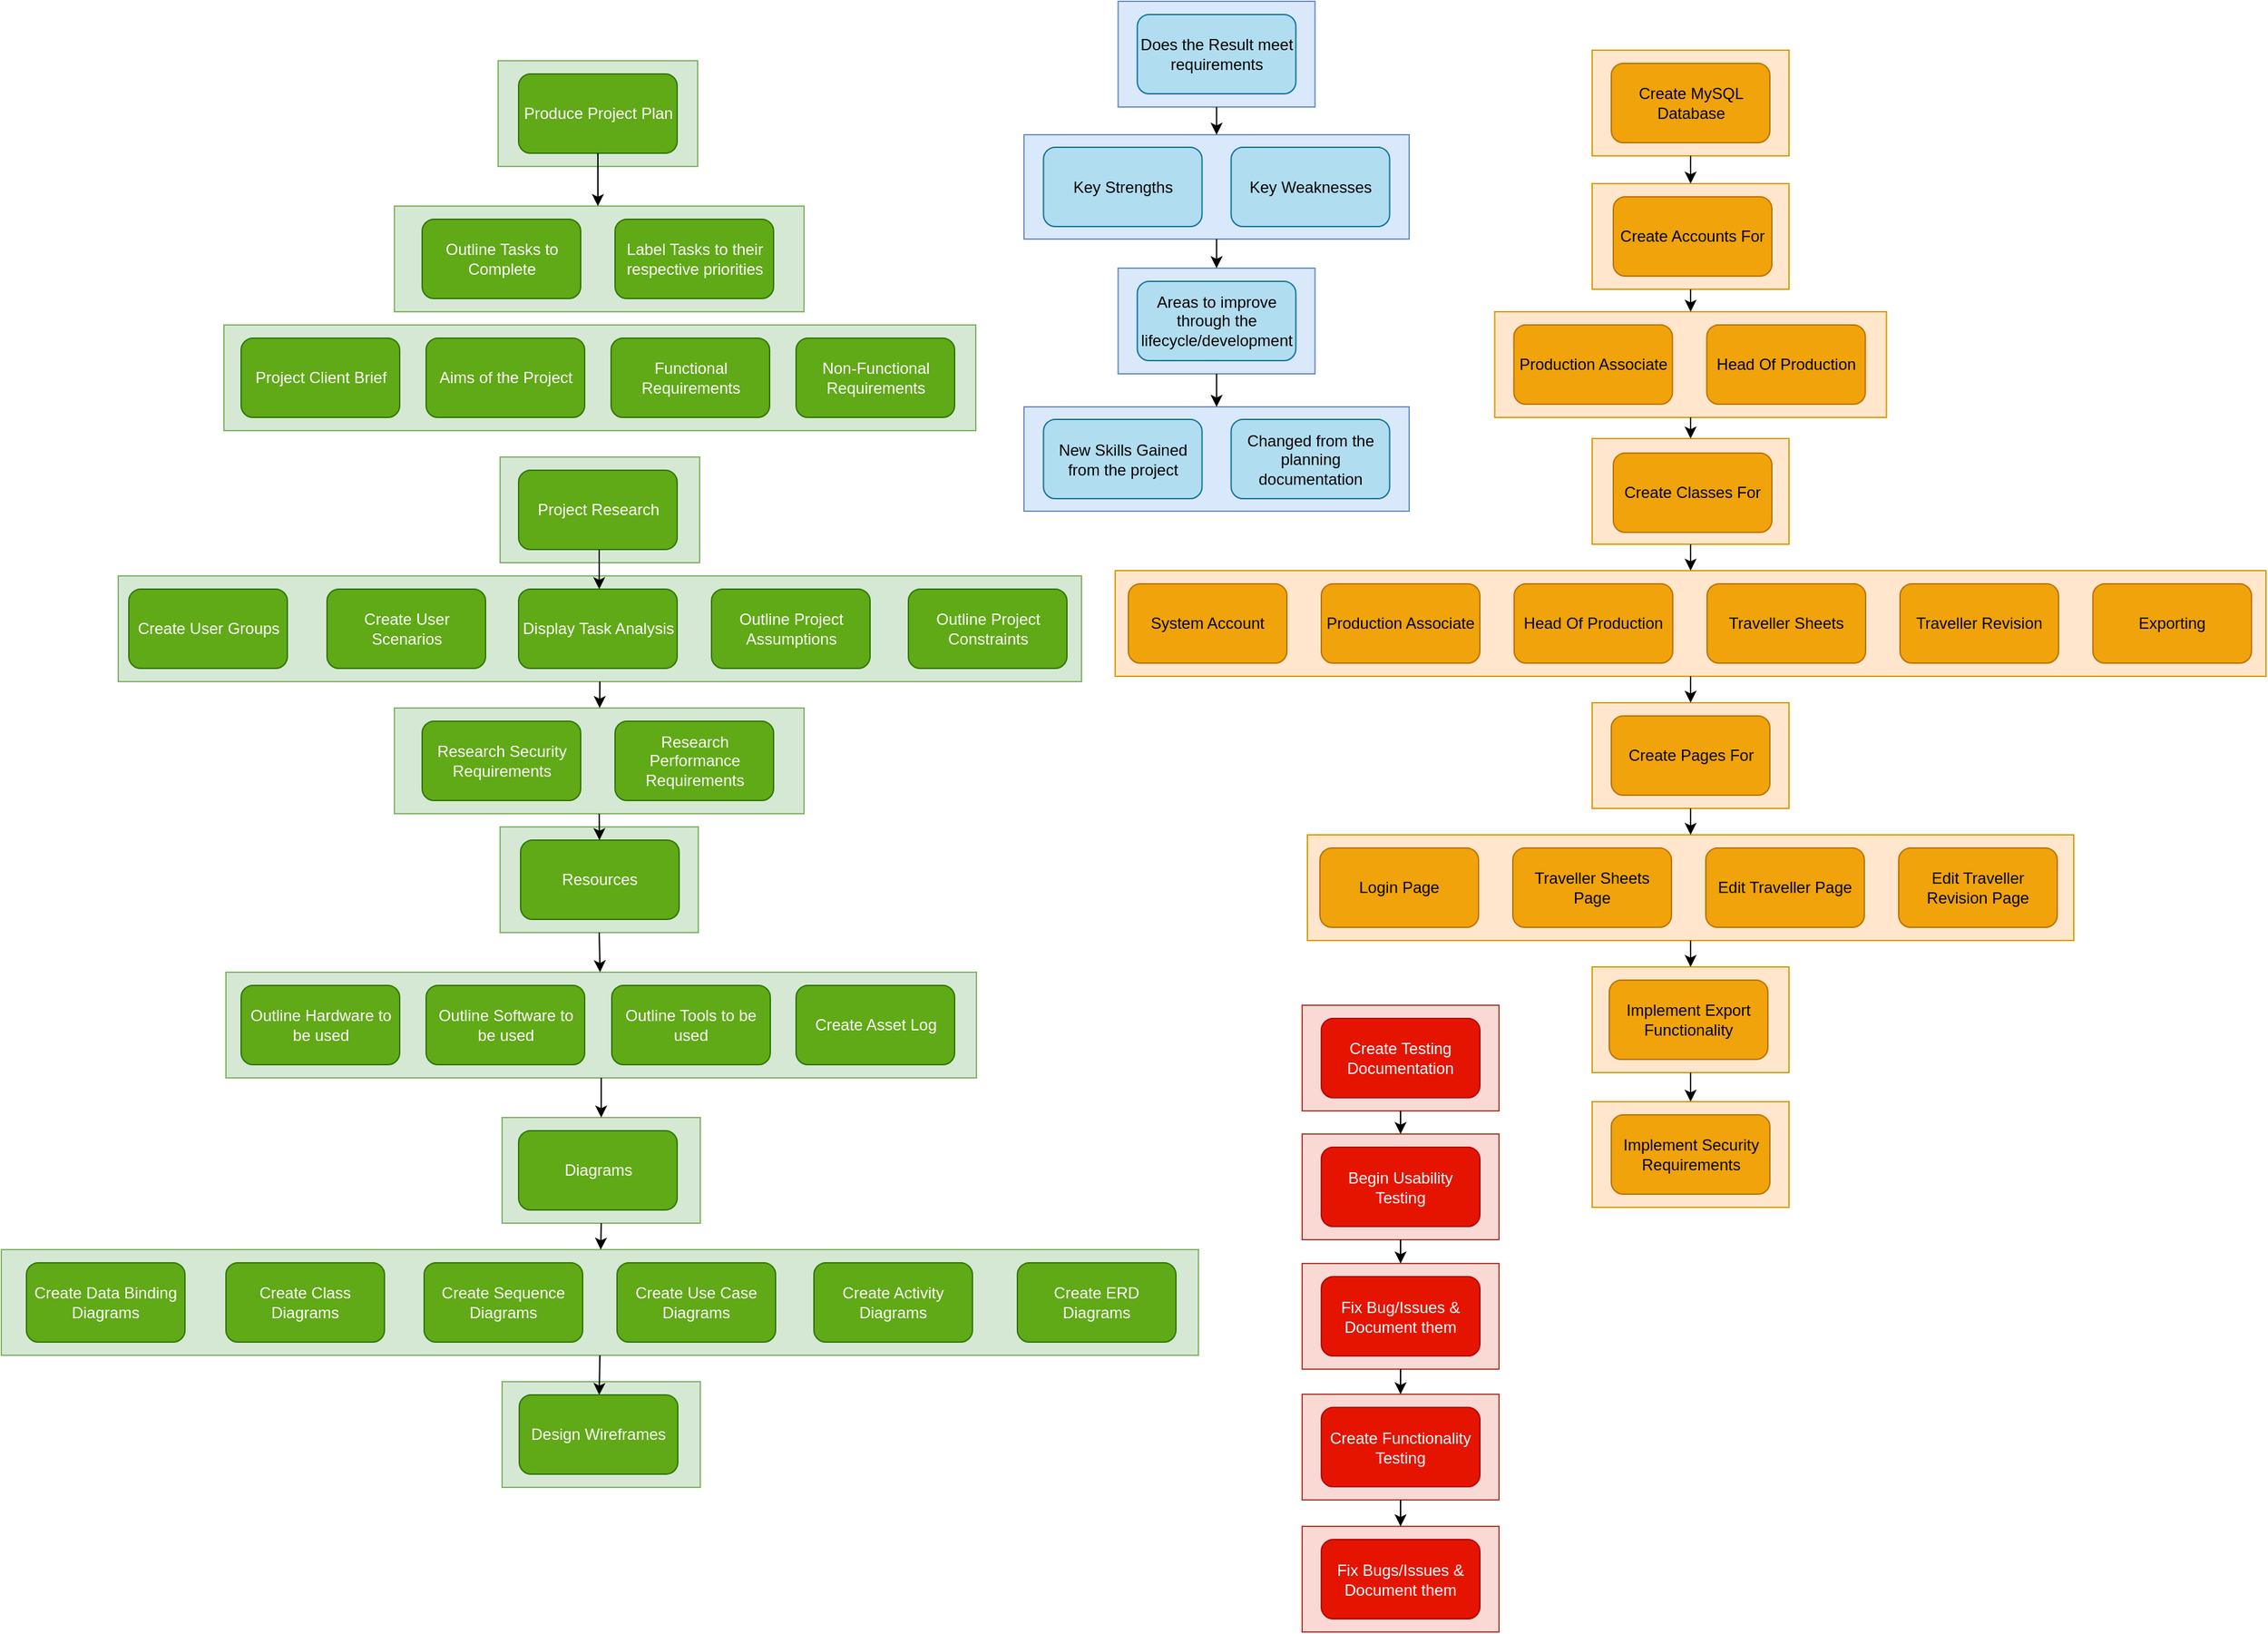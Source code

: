 <mxfile version="25.0.2">
  <diagram name="Page-1" id="a98Tmk0QjU1YtMKrApM2">
    <mxGraphModel dx="2573" dy="1825" grid="0" gridSize="10" guides="1" tooltips="1" connect="1" arrows="1" fold="1" page="0" pageScale="1" pageWidth="827" pageHeight="1169" math="0" shadow="0">
      <root>
        <mxCell id="0" />
        <mxCell id="1" parent="0" />
        <mxCell id="ilkI7SvNm3SOwovufLQH-77" value="" style="rounded=0;whiteSpace=wrap;html=1;fillColor=#fad9d5;strokeColor=#ae4132;" vertex="1" parent="1">
          <mxGeometry x="395.5" y="730.5" width="149" height="80" as="geometry" />
        </mxCell>
        <mxCell id="ilkI7SvNm3SOwovufLQH-76" value="" style="rounded=0;whiteSpace=wrap;html=1;fillColor=#fad9d5;strokeColor=#ae4132;" vertex="1" parent="1">
          <mxGeometry x="395.5" y="630.5" width="149" height="80" as="geometry" />
        </mxCell>
        <mxCell id="ilkI7SvNm3SOwovufLQH-75" value="" style="rounded=0;whiteSpace=wrap;html=1;fillColor=#fad9d5;strokeColor=#ae4132;" vertex="1" parent="1">
          <mxGeometry x="395.5" y="531.5" width="149" height="80" as="geometry" />
        </mxCell>
        <mxCell id="ilkI7SvNm3SOwovufLQH-74" value="" style="rounded=0;whiteSpace=wrap;html=1;fillColor=#fad9d5;strokeColor=#ae4132;" vertex="1" parent="1">
          <mxGeometry x="395.5" y="433.5" width="149" height="80" as="geometry" />
        </mxCell>
        <mxCell id="ilkI7SvNm3SOwovufLQH-73" value="" style="rounded=0;whiteSpace=wrap;html=1;fillColor=#fad9d5;strokeColor=#ae4132;" vertex="1" parent="1">
          <mxGeometry x="395.5" y="336" width="149" height="80" as="geometry" />
        </mxCell>
        <mxCell id="ilkI7SvNm3SOwovufLQH-64" value="" style="rounded=0;whiteSpace=wrap;html=1;fillColor=#dae8fc;strokeColor=#6c8ebf;" vertex="1" parent="1">
          <mxGeometry x="185" y="-117" width="291.5" height="79" as="geometry" />
        </mxCell>
        <mxCell id="ilkI7SvNm3SOwovufLQH-63" value="" style="rounded=0;whiteSpace=wrap;html=1;fillColor=#dae8fc;strokeColor=#6c8ebf;" vertex="1" parent="1">
          <mxGeometry x="185" y="-323" width="291.5" height="79" as="geometry" />
        </mxCell>
        <mxCell id="ilkI7SvNm3SOwovufLQH-62" value="" style="rounded=0;whiteSpace=wrap;html=1;fillColor=#dae8fc;strokeColor=#6c8ebf;" vertex="1" parent="1">
          <mxGeometry x="256.25" y="-222" width="149" height="80" as="geometry" />
        </mxCell>
        <mxCell id="ilkI7SvNm3SOwovufLQH-61" value="" style="rounded=0;whiteSpace=wrap;html=1;fillColor=#dae8fc;strokeColor=#6c8ebf;" vertex="1" parent="1">
          <mxGeometry x="256.25" y="-424" width="149" height="80" as="geometry" />
        </mxCell>
        <mxCell id="ilkI7SvNm3SOwovufLQH-28" value="" style="rounded=0;whiteSpace=wrap;html=1;fillColor=#ffe6cc;strokeColor=#d79b00;" vertex="1" parent="1">
          <mxGeometry x="399.5" y="207" width="580" height="80" as="geometry" />
        </mxCell>
        <mxCell id="ilkI7SvNm3SOwovufLQH-27" value="" style="rounded=0;whiteSpace=wrap;html=1;fillColor=#ffe6cc;strokeColor=#d79b00;" vertex="1" parent="1">
          <mxGeometry x="541.25" y="-189" width="296.5" height="80" as="geometry" />
        </mxCell>
        <mxCell id="ilkI7SvNm3SOwovufLQH-24" value="" style="rounded=0;whiteSpace=wrap;html=1;fillColor=#ffe6cc;strokeColor=#d79b00;" vertex="1" parent="1">
          <mxGeometry x="615" y="107" width="149" height="80" as="geometry" />
        </mxCell>
        <mxCell id="ilkI7SvNm3SOwovufLQH-25" value="" style="rounded=0;whiteSpace=wrap;html=1;fillColor=#ffe6cc;strokeColor=#d79b00;" vertex="1" parent="1">
          <mxGeometry x="615" y="307" width="149" height="80" as="geometry" />
        </mxCell>
        <mxCell id="ilkI7SvNm3SOwovufLQH-26" value="" style="rounded=0;whiteSpace=wrap;html=1;fillColor=#ffe6cc;strokeColor=#d79b00;" vertex="1" parent="1">
          <mxGeometry x="615" y="409" width="149" height="80" as="geometry" />
        </mxCell>
        <mxCell id="ilkI7SvNm3SOwovufLQH-22" value="" style="rounded=0;whiteSpace=wrap;html=1;fillColor=#ffe6cc;strokeColor=#d79b00;" vertex="1" parent="1">
          <mxGeometry x="615" y="-286" width="149" height="80" as="geometry" />
        </mxCell>
        <mxCell id="ilkI7SvNm3SOwovufLQH-23" value="" style="rounded=0;whiteSpace=wrap;html=1;fillColor=#ffe6cc;strokeColor=#d79b00;" vertex="1" parent="1">
          <mxGeometry x="615" y="-387" width="149" height="80" as="geometry" />
        </mxCell>
        <mxCell id="ilkI7SvNm3SOwovufLQH-21" value="" style="rounded=0;whiteSpace=wrap;html=1;fillColor=#ffe6cc;strokeColor=#d79b00;" vertex="1" parent="1">
          <mxGeometry x="615" y="-93" width="149" height="80" as="geometry" />
        </mxCell>
        <mxCell id="ilkI7SvNm3SOwovufLQH-20" value="" style="rounded=0;whiteSpace=wrap;html=1;fillColor=#ffe6cc;strokeColor=#d79b00;" vertex="1" parent="1">
          <mxGeometry x="254" y="7" width="871" height="80" as="geometry" />
        </mxCell>
        <mxCell id="rgUU1p_orhtgP5f90bnq-60" value="" style="rounded=0;whiteSpace=wrap;html=1;fillColor=#d5e8d4;strokeColor=#82b366;" parent="1" vertex="1">
          <mxGeometry x="-210" y="621" width="150" height="80" as="geometry" />
        </mxCell>
        <mxCell id="rgUU1p_orhtgP5f90bnq-59" value="" style="rounded=0;whiteSpace=wrap;html=1;fillColor=#d5e8d4;strokeColor=#82b366;" parent="1" vertex="1">
          <mxGeometry x="-210" y="421" width="150" height="80" as="geometry" />
        </mxCell>
        <mxCell id="rgUU1p_orhtgP5f90bnq-57" value="" style="rounded=0;whiteSpace=wrap;html=1;fillColor=#d5e8d4;strokeColor=#82b366;" parent="1" vertex="1">
          <mxGeometry x="-589" y="521" width="906" height="80" as="geometry" />
        </mxCell>
        <mxCell id="rgUU1p_orhtgP5f90bnq-56" value="" style="rounded=0;whiteSpace=wrap;html=1;fillColor=#d5e8d4;strokeColor=#82b366;" parent="1" vertex="1">
          <mxGeometry x="-419" y="311" width="568" height="80" as="geometry" />
        </mxCell>
        <mxCell id="rgUU1p_orhtgP5f90bnq-54" value="" style="rounded=0;whiteSpace=wrap;html=1;fillColor=#d5e8d4;strokeColor=#82b366;" parent="1" vertex="1">
          <mxGeometry x="-211.5" y="201" width="150" height="80" as="geometry" />
        </mxCell>
        <mxCell id="rgUU1p_orhtgP5f90bnq-53" value="" style="rounded=0;whiteSpace=wrap;html=1;fillColor=#d5e8d4;strokeColor=#82b366;" parent="1" vertex="1">
          <mxGeometry x="-291.5" y="111" width="310" height="80" as="geometry" />
        </mxCell>
        <mxCell id="rgUU1p_orhtgP5f90bnq-51" value="" style="rounded=0;whiteSpace=wrap;html=1;fillColor=#d5e8d4;strokeColor=#82b366;" parent="1" vertex="1">
          <mxGeometry x="-500.5" y="11" width="729" height="80" as="geometry" />
        </mxCell>
        <mxCell id="rgUU1p_orhtgP5f90bnq-50" value="" style="rounded=0;whiteSpace=wrap;html=1;fillColor=#d5e8d4;strokeColor=#82b366;" parent="1" vertex="1">
          <mxGeometry x="-213" y="-379" width="151" height="80" as="geometry" />
        </mxCell>
        <mxCell id="rgUU1p_orhtgP5f90bnq-49" value="" style="rounded=0;whiteSpace=wrap;html=1;fillColor=#d5e8d4;strokeColor=#82b366;" parent="1" vertex="1">
          <mxGeometry x="-211.5" y="-79" width="151" height="80" as="geometry" />
        </mxCell>
        <mxCell id="rgUU1p_orhtgP5f90bnq-48" value="" style="rounded=0;whiteSpace=wrap;html=1;fillColor=#d5e8d4;strokeColor=#82b366;" parent="1" vertex="1">
          <mxGeometry x="-420.5" y="-179" width="569" height="80" as="geometry" />
        </mxCell>
        <mxCell id="rgUU1p_orhtgP5f90bnq-47" value="" style="rounded=0;whiteSpace=wrap;html=1;fillColor=#d5e8d4;strokeColor=#82b366;" parent="1" vertex="1">
          <mxGeometry x="-291.5" y="-269" width="310" height="80" as="geometry" />
        </mxCell>
        <mxCell id="rgUU1p_orhtgP5f90bnq-1" value="Produce Project Plan" style="rounded=1;whiteSpace=wrap;html=1;fillColor=#60a917;strokeColor=#2D7600;fontColor=#ffffff;" parent="1" vertex="1">
          <mxGeometry x="-197.5" y="-369" width="120" height="60" as="geometry" />
        </mxCell>
        <mxCell id="rgUU1p_orhtgP5f90bnq-2" value="Outline Tasks to Complete" style="rounded=1;whiteSpace=wrap;html=1;fillColor=#60a917;strokeColor=#2D7600;fontColor=#ffffff;" parent="1" vertex="1">
          <mxGeometry x="-270.5" y="-259" width="120" height="60" as="geometry" />
        </mxCell>
        <mxCell id="rgUU1p_orhtgP5f90bnq-3" value="Label Tasks to their respective priorities" style="rounded=1;whiteSpace=wrap;html=1;fillColor=#60a917;strokeColor=#2D7600;fontColor=#ffffff;" parent="1" vertex="1">
          <mxGeometry x="-124.5" y="-259" width="120" height="60" as="geometry" />
        </mxCell>
        <mxCell id="rgUU1p_orhtgP5f90bnq-4" value="Project Client Brief" style="rounded=1;whiteSpace=wrap;html=1;fillColor=#60a917;strokeColor=#2D7600;fontColor=#ffffff;" parent="1" vertex="1">
          <mxGeometry x="-407.5" y="-169" width="120" height="60" as="geometry" />
        </mxCell>
        <mxCell id="rgUU1p_orhtgP5f90bnq-5" value="Aims of the Project" style="rounded=1;whiteSpace=wrap;html=1;fillColor=#60a917;strokeColor=#2D7600;fontColor=#ffffff;" parent="1" vertex="1">
          <mxGeometry x="-267.5" y="-169" width="120" height="60" as="geometry" />
        </mxCell>
        <mxCell id="rgUU1p_orhtgP5f90bnq-6" value="Functional Requirements" style="rounded=1;whiteSpace=wrap;html=1;fillColor=#60a917;strokeColor=#2D7600;fontColor=#ffffff;" parent="1" vertex="1">
          <mxGeometry x="-127.5" y="-169" width="120" height="60" as="geometry" />
        </mxCell>
        <mxCell id="rgUU1p_orhtgP5f90bnq-7" value="Non-Functional Requirements" style="rounded=1;whiteSpace=wrap;html=1;fillColor=#60a917;strokeColor=#2D7600;fontColor=#ffffff;" parent="1" vertex="1">
          <mxGeometry x="12.5" y="-169" width="120" height="60" as="geometry" />
        </mxCell>
        <mxCell id="rgUU1p_orhtgP5f90bnq-14" value="Project Research" style="rounded=1;whiteSpace=wrap;html=1;fillColor=#60a917;strokeColor=#2D7600;fontColor=#ffffff;" parent="1" vertex="1">
          <mxGeometry x="-197.5" y="-69" width="120" height="60" as="geometry" />
        </mxCell>
        <mxCell id="rgUU1p_orhtgP5f90bnq-15" value="Create User Groups" style="rounded=1;whiteSpace=wrap;html=1;fillColor=#60a917;strokeColor=#2D7600;fontColor=#ffffff;" parent="1" vertex="1">
          <mxGeometry x="-492.5" y="21" width="120" height="60" as="geometry" />
        </mxCell>
        <mxCell id="rgUU1p_orhtgP5f90bnq-16" value="Create User Scenarios" style="rounded=1;whiteSpace=wrap;html=1;fillColor=#60a917;strokeColor=#2D7600;fontColor=#ffffff;" parent="1" vertex="1">
          <mxGeometry x="-342.5" y="21" width="120" height="60" as="geometry" />
        </mxCell>
        <mxCell id="rgUU1p_orhtgP5f90bnq-18" value="Outline Project Assumptions" style="rounded=1;whiteSpace=wrap;html=1;fillColor=#60a917;strokeColor=#2D7600;fontColor=#ffffff;" parent="1" vertex="1">
          <mxGeometry x="-51.5" y="21" width="120" height="60" as="geometry" />
        </mxCell>
        <mxCell id="rgUU1p_orhtgP5f90bnq-19" value="Outline Project Constraints" style="rounded=1;whiteSpace=wrap;html=1;fillColor=#60a917;strokeColor=#2D7600;fontColor=#ffffff;" parent="1" vertex="1">
          <mxGeometry x="97.5" y="21" width="120" height="60" as="geometry" />
        </mxCell>
        <mxCell id="rgUU1p_orhtgP5f90bnq-20" value="Display Task Analysis" style="rounded=1;whiteSpace=wrap;html=1;fillColor=#60a917;strokeColor=#2D7600;fontColor=#ffffff;" parent="1" vertex="1">
          <mxGeometry x="-197.5" y="21" width="120" height="60" as="geometry" />
        </mxCell>
        <mxCell id="rgUU1p_orhtgP5f90bnq-21" value="Research Security Requirements" style="rounded=1;whiteSpace=wrap;html=1;fillColor=#60a917;strokeColor=#2D7600;fontColor=#ffffff;" parent="1" vertex="1">
          <mxGeometry x="-270.5" y="121" width="120" height="60" as="geometry" />
        </mxCell>
        <mxCell id="rgUU1p_orhtgP5f90bnq-22" value="Research Performance Requirements" style="rounded=1;whiteSpace=wrap;html=1;fillColor=#60a917;strokeColor=#2D7600;fontColor=#ffffff;" parent="1" vertex="1">
          <mxGeometry x="-124.5" y="121" width="120" height="60" as="geometry" />
        </mxCell>
        <mxCell id="rgUU1p_orhtgP5f90bnq-23" value="Resources" style="rounded=1;whiteSpace=wrap;html=1;fillColor=#60a917;strokeColor=#2D7600;fontColor=#ffffff;" parent="1" vertex="1">
          <mxGeometry x="-196" y="211" width="120" height="60" as="geometry" />
        </mxCell>
        <mxCell id="rgUU1p_orhtgP5f90bnq-24" value="Outline Hardware to be used" style="rounded=1;whiteSpace=wrap;html=1;fillColor=#60a917;strokeColor=#2D7600;fontColor=#ffffff;" parent="1" vertex="1">
          <mxGeometry x="-407.5" y="321" width="120" height="60" as="geometry" />
        </mxCell>
        <mxCell id="rgUU1p_orhtgP5f90bnq-25" value="Outline Software to be used" style="rounded=1;whiteSpace=wrap;html=1;fillColor=#60a917;strokeColor=#2D7600;fontColor=#ffffff;" parent="1" vertex="1">
          <mxGeometry x="-267.5" y="321" width="120" height="60" as="geometry" />
        </mxCell>
        <mxCell id="rgUU1p_orhtgP5f90bnq-26" value="Outline Tools to be used" style="rounded=1;whiteSpace=wrap;html=1;fillColor=#60a917;strokeColor=#2D7600;fontColor=#ffffff;" parent="1" vertex="1">
          <mxGeometry x="-127" y="321" width="120" height="60" as="geometry" />
        </mxCell>
        <mxCell id="rgUU1p_orhtgP5f90bnq-27" value="Create Asset Log" style="rounded=1;whiteSpace=wrap;html=1;fillColor=#60a917;strokeColor=#2D7600;fontColor=#ffffff;" parent="1" vertex="1">
          <mxGeometry x="12.5" y="321" width="120" height="60" as="geometry" />
        </mxCell>
        <mxCell id="rgUU1p_orhtgP5f90bnq-28" value="Diagrams" style="rounded=1;whiteSpace=wrap;html=1;fillColor=#60a917;strokeColor=#2D7600;fontColor=#ffffff;" parent="1" vertex="1">
          <mxGeometry x="-197.5" y="431" width="120" height="60" as="geometry" />
        </mxCell>
        <mxCell id="rgUU1p_orhtgP5f90bnq-31" value="Create Class Diagrams" style="rounded=1;whiteSpace=wrap;html=1;fillColor=#60a917;fontColor=#ffffff;strokeColor=#2D7600;" parent="1" vertex="1">
          <mxGeometry x="-419" y="531" width="120" height="60" as="geometry" />
        </mxCell>
        <mxCell id="rgUU1p_orhtgP5f90bnq-32" value="Create Sequence Diagrams" style="rounded=1;whiteSpace=wrap;html=1;fillColor=#60a917;fontColor=#ffffff;strokeColor=#2D7600;" parent="1" vertex="1">
          <mxGeometry x="-269" y="531" width="120" height="60" as="geometry" />
        </mxCell>
        <mxCell id="rgUU1p_orhtgP5f90bnq-33" value="Create Use Case Diagrams" style="rounded=1;whiteSpace=wrap;html=1;fillColor=#60a917;fontColor=#ffffff;strokeColor=#2D7600;" parent="1" vertex="1">
          <mxGeometry x="-123" y="531" width="120" height="60" as="geometry" />
        </mxCell>
        <mxCell id="rgUU1p_orhtgP5f90bnq-34" value="Create Activity Diagrams" style="rounded=1;whiteSpace=wrap;html=1;fillColor=#60a917;fontColor=#ffffff;strokeColor=#2D7600;" parent="1" vertex="1">
          <mxGeometry x="26" y="531" width="120" height="60" as="geometry" />
        </mxCell>
        <mxCell id="rgUU1p_orhtgP5f90bnq-35" value="Create ERD Diagrams" style="rounded=1;whiteSpace=wrap;html=1;fillColor=#60a917;fontColor=#ffffff;strokeColor=#2D7600;" parent="1" vertex="1">
          <mxGeometry x="180" y="531" width="120" height="60" as="geometry" />
        </mxCell>
        <mxCell id="rgUU1p_orhtgP5f90bnq-36" value="Create Data Binding Diagrams" style="rounded=1;whiteSpace=wrap;html=1;fillColor=#60a917;fontColor=#ffffff;strokeColor=#2D7600;" parent="1" vertex="1">
          <mxGeometry x="-570" y="531" width="120" height="60" as="geometry" />
        </mxCell>
        <mxCell id="rgUU1p_orhtgP5f90bnq-37" value="Design Wireframes" style="rounded=1;whiteSpace=wrap;html=1;fillColor=#60a917;fontColor=#ffffff;strokeColor=#2D7600;" parent="1" vertex="1">
          <mxGeometry x="-197" y="631" width="120" height="60" as="geometry" />
        </mxCell>
        <mxCell id="rgUU1p_orhtgP5f90bnq-38" value="" style="endArrow=classic;html=1;rounded=0;exitX=0.5;exitY=1;exitDx=0;exitDy=0;" parent="1" source="rgUU1p_orhtgP5f90bnq-1" edge="1">
          <mxGeometry width="50" height="50" relative="1" as="geometry">
            <mxPoint x="-141.5" y="-259" as="sourcePoint" />
            <mxPoint x="-137.5" y="-269" as="targetPoint" />
          </mxGeometry>
        </mxCell>
        <mxCell id="rgUU1p_orhtgP5f90bnq-46" value="" style="endArrow=classic;html=1;rounded=0;" parent="1" edge="1">
          <mxGeometry width="50" height="50" relative="1" as="geometry">
            <mxPoint x="-136.5" y="-9" as="sourcePoint" />
            <mxPoint x="-136.5" y="21" as="targetPoint" />
            <Array as="points">
              <mxPoint x="-136.5" y="1" />
            </Array>
          </mxGeometry>
        </mxCell>
        <mxCell id="rgUU1p_orhtgP5f90bnq-61" value="" style="endArrow=classic;html=1;rounded=0;exitX=0.5;exitY=1;exitDx=0;exitDy=0;" parent="1" source="rgUU1p_orhtgP5f90bnq-51" target="rgUU1p_orhtgP5f90bnq-53" edge="1">
          <mxGeometry width="50" height="50" relative="1" as="geometry">
            <mxPoint x="-481.5" y="221" as="sourcePoint" />
            <mxPoint x="-431.5" y="171" as="targetPoint" />
          </mxGeometry>
        </mxCell>
        <mxCell id="rgUU1p_orhtgP5f90bnq-62" value="" style="endArrow=classic;html=1;rounded=0;exitX=0.5;exitY=1;exitDx=0;exitDy=0;" parent="1" source="rgUU1p_orhtgP5f90bnq-53" target="rgUU1p_orhtgP5f90bnq-23" edge="1">
          <mxGeometry width="50" height="50" relative="1" as="geometry">
            <mxPoint x="-321.5" y="281" as="sourcePoint" />
            <mxPoint x="-271.5" y="231" as="targetPoint" />
          </mxGeometry>
        </mxCell>
        <mxCell id="rgUU1p_orhtgP5f90bnq-67" value="" style="endArrow=classic;html=1;rounded=0;exitX=0.5;exitY=1;exitDx=0;exitDy=0;" parent="1" source="rgUU1p_orhtgP5f90bnq-54" target="rgUU1p_orhtgP5f90bnq-56" edge="1">
          <mxGeometry width="50" height="50" relative="1" as="geometry">
            <mxPoint x="-521.5" y="321" as="sourcePoint" />
            <mxPoint x="-471.5" y="271" as="targetPoint" />
          </mxGeometry>
        </mxCell>
        <mxCell id="rgUU1p_orhtgP5f90bnq-68" value="" style="endArrow=classic;html=1;rounded=0;exitX=0.5;exitY=1;exitDx=0;exitDy=0;entryX=0.5;entryY=0;entryDx=0;entryDy=0;" parent="1" source="rgUU1p_orhtgP5f90bnq-56" target="rgUU1p_orhtgP5f90bnq-59" edge="1">
          <mxGeometry width="50" height="50" relative="1" as="geometry">
            <mxPoint x="-371.5" y="511" as="sourcePoint" />
            <mxPoint x="-321.5" y="461" as="targetPoint" />
          </mxGeometry>
        </mxCell>
        <mxCell id="rgUU1p_orhtgP5f90bnq-69" value="" style="endArrow=classic;html=1;rounded=0;exitX=0.5;exitY=1;exitDx=0;exitDy=0;" parent="1" source="rgUU1p_orhtgP5f90bnq-59" target="rgUU1p_orhtgP5f90bnq-57" edge="1">
          <mxGeometry width="50" height="50" relative="1" as="geometry">
            <mxPoint x="-521.5" y="511" as="sourcePoint" />
            <mxPoint x="-471.5" y="461" as="targetPoint" />
          </mxGeometry>
        </mxCell>
        <mxCell id="rgUU1p_orhtgP5f90bnq-70" value="" style="endArrow=classic;html=1;rounded=0;exitX=0.5;exitY=1;exitDx=0;exitDy=0;" parent="1" source="rgUU1p_orhtgP5f90bnq-57" target="rgUU1p_orhtgP5f90bnq-37" edge="1">
          <mxGeometry width="50" height="50" relative="1" as="geometry">
            <mxPoint x="-341.5" y="771" as="sourcePoint" />
            <mxPoint x="-291.5" y="721" as="targetPoint" />
          </mxGeometry>
        </mxCell>
        <mxCell id="ilkI7SvNm3SOwovufLQH-1" value="Create Pages For" style="rounded=1;whiteSpace=wrap;html=1;fillColor=#f0a30a;strokeColor=#BD7000;fontColor=#000000;" vertex="1" parent="1">
          <mxGeometry x="629.5" y="117" width="120" height="60" as="geometry" />
        </mxCell>
        <mxCell id="ilkI7SvNm3SOwovufLQH-2" value="Login Page" style="rounded=1;whiteSpace=wrap;html=1;fillColor=#f0a30a;strokeColor=#BD7000;fontColor=#000000;" vertex="1" parent="1">
          <mxGeometry x="409" y="217" width="120" height="60" as="geometry" />
        </mxCell>
        <mxCell id="ilkI7SvNm3SOwovufLQH-3" value="Traveller Sheets Page" style="rounded=1;whiteSpace=wrap;html=1;fillColor=#f0a30a;strokeColor=#BD7000;fontColor=#000000;" vertex="1" parent="1">
          <mxGeometry x="555" y="217" width="120" height="60" as="geometry" />
        </mxCell>
        <mxCell id="ilkI7SvNm3SOwovufLQH-4" value="Edit Traveller Page" style="rounded=1;whiteSpace=wrap;html=1;fillColor=#f0a30a;strokeColor=#BD7000;fontColor=#000000;" vertex="1" parent="1">
          <mxGeometry x="701" y="217" width="120" height="60" as="geometry" />
        </mxCell>
        <mxCell id="ilkI7SvNm3SOwovufLQH-5" value="Edit Traveller Revision Page" style="rounded=1;whiteSpace=wrap;html=1;fillColor=#f0a30a;strokeColor=#BD7000;fontColor=#000000;" vertex="1" parent="1">
          <mxGeometry x="847" y="217" width="120" height="60" as="geometry" />
        </mxCell>
        <mxCell id="ilkI7SvNm3SOwovufLQH-7" value="Implement Export Functionality" style="rounded=1;whiteSpace=wrap;html=1;fillColor=#f0a30a;strokeColor=#BD7000;fontColor=#000000;" vertex="1" parent="1">
          <mxGeometry x="628" y="317" width="120" height="60" as="geometry" />
        </mxCell>
        <mxCell id="ilkI7SvNm3SOwovufLQH-8" value="Implement Security Requirements" style="rounded=1;whiteSpace=wrap;html=1;fillColor=#f0a30a;strokeColor=#BD7000;fontColor=#000000;" vertex="1" parent="1">
          <mxGeometry x="629.5" y="419" width="120" height="60" as="geometry" />
        </mxCell>
        <mxCell id="ilkI7SvNm3SOwovufLQH-9" value="Create MySQL Database" style="rounded=1;whiteSpace=wrap;html=1;fillColor=#f0a30a;strokeColor=#BD7000;fontColor=#000000;" vertex="1" parent="1">
          <mxGeometry x="629.5" y="-377" width="120" height="60" as="geometry" />
        </mxCell>
        <mxCell id="ilkI7SvNm3SOwovufLQH-10" value="Create Accounts For" style="rounded=1;whiteSpace=wrap;html=1;fillColor=#f0a30a;strokeColor=#BD7000;fontColor=#000000;" vertex="1" parent="1">
          <mxGeometry x="631" y="-276" width="120" height="60" as="geometry" />
        </mxCell>
        <mxCell id="ilkI7SvNm3SOwovufLQH-11" value="Production Associate" style="rounded=1;whiteSpace=wrap;html=1;fillColor=#f0a30a;strokeColor=#BD7000;fontColor=#000000;" vertex="1" parent="1">
          <mxGeometry x="555.75" y="-179" width="120" height="60" as="geometry" />
        </mxCell>
        <mxCell id="ilkI7SvNm3SOwovufLQH-12" value="Head Of Production" style="rounded=1;whiteSpace=wrap;html=1;fillColor=#f0a30a;strokeColor=#BD7000;fontColor=#000000;" vertex="1" parent="1">
          <mxGeometry x="701.75" y="-179" width="120" height="60" as="geometry" />
        </mxCell>
        <mxCell id="ilkI7SvNm3SOwovufLQH-13" value="Create Classes For" style="rounded=1;whiteSpace=wrap;html=1;fillColor=#f0a30a;strokeColor=#BD7000;fontColor=#000000;" vertex="1" parent="1">
          <mxGeometry x="631" y="-82" width="120" height="60" as="geometry" />
        </mxCell>
        <mxCell id="ilkI7SvNm3SOwovufLQH-14" value="System Account" style="rounded=1;whiteSpace=wrap;html=1;fillColor=#f0a30a;strokeColor=#BD7000;fontColor=#000000;" vertex="1" parent="1">
          <mxGeometry x="264" y="17" width="120" height="60" as="geometry" />
        </mxCell>
        <mxCell id="ilkI7SvNm3SOwovufLQH-15" value="Production Associate" style="rounded=1;whiteSpace=wrap;html=1;fillColor=#f0a30a;strokeColor=#BD7000;fontColor=#000000;" vertex="1" parent="1">
          <mxGeometry x="410" y="17" width="120" height="60" as="geometry" />
        </mxCell>
        <mxCell id="ilkI7SvNm3SOwovufLQH-16" value="Head Of Production" style="rounded=1;whiteSpace=wrap;html=1;fillColor=#f0a30a;strokeColor=#BD7000;fontColor=#000000;" vertex="1" parent="1">
          <mxGeometry x="556" y="17" width="120" height="60" as="geometry" />
        </mxCell>
        <mxCell id="ilkI7SvNm3SOwovufLQH-17" value="Traveller Sheets" style="rounded=1;whiteSpace=wrap;html=1;fillColor=#f0a30a;strokeColor=#BD7000;fontColor=#000000;" vertex="1" parent="1">
          <mxGeometry x="702" y="17" width="120" height="60" as="geometry" />
        </mxCell>
        <mxCell id="ilkI7SvNm3SOwovufLQH-18" value="Traveller Revision" style="rounded=1;whiteSpace=wrap;html=1;fillColor=#f0a30a;strokeColor=#BD7000;fontColor=#000000;" vertex="1" parent="1">
          <mxGeometry x="848" y="17" width="120" height="60" as="geometry" />
        </mxCell>
        <mxCell id="ilkI7SvNm3SOwovufLQH-19" value="Exporting" style="rounded=1;whiteSpace=wrap;html=1;fillColor=#f0a30a;strokeColor=#BD7000;fontColor=#000000;" vertex="1" parent="1">
          <mxGeometry x="994" y="17" width="120" height="60" as="geometry" />
        </mxCell>
        <mxCell id="ilkI7SvNm3SOwovufLQH-29" value="" style="endArrow=classic;html=1;rounded=0;exitX=0.5;exitY=1;exitDx=0;exitDy=0;entryX=0.5;entryY=0;entryDx=0;entryDy=0;" edge="1" parent="1" source="ilkI7SvNm3SOwovufLQH-23" target="ilkI7SvNm3SOwovufLQH-22">
          <mxGeometry width="50" height="50" relative="1" as="geometry">
            <mxPoint x="390.75" y="-193" as="sourcePoint" />
            <mxPoint x="440.75" y="-243" as="targetPoint" />
          </mxGeometry>
        </mxCell>
        <mxCell id="ilkI7SvNm3SOwovufLQH-30" value="" style="endArrow=classic;html=1;rounded=0;exitX=0.5;exitY=1;exitDx=0;exitDy=0;" edge="1" parent="1" source="ilkI7SvNm3SOwovufLQH-22" target="ilkI7SvNm3SOwovufLQH-27">
          <mxGeometry width="50" height="50" relative="1" as="geometry">
            <mxPoint x="513.75" y="-60" as="sourcePoint" />
            <mxPoint x="563.75" y="-110" as="targetPoint" />
          </mxGeometry>
        </mxCell>
        <mxCell id="ilkI7SvNm3SOwovufLQH-31" value="" style="endArrow=classic;html=1;rounded=0;exitX=0.5;exitY=1;exitDx=0;exitDy=0;entryX=0.5;entryY=0;entryDx=0;entryDy=0;" edge="1" parent="1" source="ilkI7SvNm3SOwovufLQH-27" target="ilkI7SvNm3SOwovufLQH-21">
          <mxGeometry width="50" height="50" relative="1" as="geometry">
            <mxPoint x="296.75" y="-95" as="sourcePoint" />
            <mxPoint x="346.75" y="-145" as="targetPoint" />
          </mxGeometry>
        </mxCell>
        <mxCell id="ilkI7SvNm3SOwovufLQH-32" value="" style="endArrow=classic;html=1;rounded=0;exitX=0.5;exitY=1;exitDx=0;exitDy=0;entryX=0.5;entryY=0;entryDx=0;entryDy=0;" edge="1" parent="1" source="ilkI7SvNm3SOwovufLQH-21" target="ilkI7SvNm3SOwovufLQH-20">
          <mxGeometry width="50" height="50" relative="1" as="geometry">
            <mxPoint x="317.75" y="-16" as="sourcePoint" />
            <mxPoint x="367.75" y="-66" as="targetPoint" />
          </mxGeometry>
        </mxCell>
        <mxCell id="ilkI7SvNm3SOwovufLQH-40" value="" style="endArrow=classic;html=1;rounded=0;exitX=0.5;exitY=1;exitDx=0;exitDy=0;entryX=0.5;entryY=0;entryDx=0;entryDy=0;" edge="1" parent="1" source="ilkI7SvNm3SOwovufLQH-20" target="ilkI7SvNm3SOwovufLQH-24">
          <mxGeometry width="50" height="50" relative="1" as="geometry">
            <mxPoint x="296.75" y="-70" as="sourcePoint" />
            <mxPoint x="346.75" y="-120" as="targetPoint" />
          </mxGeometry>
        </mxCell>
        <mxCell id="ilkI7SvNm3SOwovufLQH-41" value="" style="endArrow=classic;html=1;rounded=0;exitX=0.5;exitY=1;exitDx=0;exitDy=0;" edge="1" parent="1" source="ilkI7SvNm3SOwovufLQH-24" target="ilkI7SvNm3SOwovufLQH-28">
          <mxGeometry width="50" height="50" relative="1" as="geometry">
            <mxPoint x="286.75" y="199" as="sourcePoint" />
            <mxPoint x="336.75" y="149" as="targetPoint" />
          </mxGeometry>
        </mxCell>
        <mxCell id="ilkI7SvNm3SOwovufLQH-42" value="" style="endArrow=classic;html=1;rounded=0;exitX=0.5;exitY=1;exitDx=0;exitDy=0;entryX=0.5;entryY=0;entryDx=0;entryDy=0;" edge="1" parent="1" source="ilkI7SvNm3SOwovufLQH-28" target="ilkI7SvNm3SOwovufLQH-25">
          <mxGeometry width="50" height="50" relative="1" as="geometry">
            <mxPoint x="299.75" y="192" as="sourcePoint" />
            <mxPoint x="349.75" y="142" as="targetPoint" />
          </mxGeometry>
        </mxCell>
        <mxCell id="ilkI7SvNm3SOwovufLQH-43" value="" style="endArrow=classic;html=1;rounded=0;exitX=0.5;exitY=1;exitDx=0;exitDy=0;entryX=0.5;entryY=0;entryDx=0;entryDy=0;" edge="1" parent="1" source="ilkI7SvNm3SOwovufLQH-25" target="ilkI7SvNm3SOwovufLQH-26">
          <mxGeometry width="50" height="50" relative="1" as="geometry">
            <mxPoint x="702.75" y="542" as="sourcePoint" />
            <mxPoint x="752.75" y="492" as="targetPoint" />
          </mxGeometry>
        </mxCell>
        <mxCell id="ilkI7SvNm3SOwovufLQH-55" value="Does the Result meet requirements" style="rounded=1;whiteSpace=wrap;html=1;fillColor=#b1ddf0;strokeColor=#10739e;" vertex="1" parent="1">
          <mxGeometry x="270.75" y="-414" width="120" height="60" as="geometry" />
        </mxCell>
        <mxCell id="ilkI7SvNm3SOwovufLQH-56" value="Key Strengths" style="rounded=1;whiteSpace=wrap;html=1;fillColor=#b1ddf0;strokeColor=#10739e;" vertex="1" parent="1">
          <mxGeometry x="199.75" y="-313.5" width="120" height="60" as="geometry" />
        </mxCell>
        <mxCell id="ilkI7SvNm3SOwovufLQH-57" value="Key Weaknesses" style="rounded=1;whiteSpace=wrap;html=1;fillColor=#b1ddf0;strokeColor=#10739e;" vertex="1" parent="1">
          <mxGeometry x="341.75" y="-313.5" width="120" height="60" as="geometry" />
        </mxCell>
        <mxCell id="ilkI7SvNm3SOwovufLQH-58" value="Areas to improve through the lifecycle/development" style="rounded=1;whiteSpace=wrap;html=1;fillColor=#b1ddf0;strokeColor=#10739e;" vertex="1" parent="1">
          <mxGeometry x="270.75" y="-212" width="120" height="60" as="geometry" />
        </mxCell>
        <mxCell id="ilkI7SvNm3SOwovufLQH-59" value="New Skills Gained from the project" style="rounded=1;whiteSpace=wrap;html=1;fillColor=#b1ddf0;strokeColor=#10739e;" vertex="1" parent="1">
          <mxGeometry x="199.75" y="-107.5" width="120" height="60" as="geometry" />
        </mxCell>
        <mxCell id="ilkI7SvNm3SOwovufLQH-60" value="Changed from the planning documentation" style="rounded=1;whiteSpace=wrap;html=1;fillColor=#b1ddf0;strokeColor=#10739e;" vertex="1" parent="1">
          <mxGeometry x="341.75" y="-107.5" width="120" height="60" as="geometry" />
        </mxCell>
        <mxCell id="ilkI7SvNm3SOwovufLQH-65" value="" style="endArrow=classic;html=1;rounded=0;exitX=0.5;exitY=1;exitDx=0;exitDy=0;entryX=0.5;entryY=0;entryDx=0;entryDy=0;" edge="1" parent="1" source="ilkI7SvNm3SOwovufLQH-61" target="ilkI7SvNm3SOwovufLQH-63">
          <mxGeometry width="50" height="50" relative="1" as="geometry">
            <mxPoint x="85.75" y="-119" as="sourcePoint" />
            <mxPoint x="135.75" y="-169" as="targetPoint" />
          </mxGeometry>
        </mxCell>
        <mxCell id="ilkI7SvNm3SOwovufLQH-66" value="" style="endArrow=classic;html=1;rounded=0;exitX=0.5;exitY=1;exitDx=0;exitDy=0;entryX=0.5;entryY=0;entryDx=0;entryDy=0;" edge="1" parent="1" source="ilkI7SvNm3SOwovufLQH-63" target="ilkI7SvNm3SOwovufLQH-62">
          <mxGeometry width="50" height="50" relative="1" as="geometry">
            <mxPoint x="78.75" y="-70" as="sourcePoint" />
            <mxPoint x="128.75" y="-120" as="targetPoint" />
          </mxGeometry>
        </mxCell>
        <mxCell id="ilkI7SvNm3SOwovufLQH-67" value="" style="endArrow=classic;html=1;rounded=0;exitX=0.5;exitY=1;exitDx=0;exitDy=0;entryX=0.5;entryY=0;entryDx=0;entryDy=0;" edge="1" parent="1" source="ilkI7SvNm3SOwovufLQH-62" target="ilkI7SvNm3SOwovufLQH-64">
          <mxGeometry width="50" height="50" relative="1" as="geometry">
            <mxPoint x="-21.25" y="-17" as="sourcePoint" />
            <mxPoint x="28.75" y="-67" as="targetPoint" />
          </mxGeometry>
        </mxCell>
        <mxCell id="ilkI7SvNm3SOwovufLQH-68" value="Create Testing Documentation" style="rounded=1;whiteSpace=wrap;html=1;fillColor=#e51400;strokeColor=#B20000;fontColor=#ffffff;" vertex="1" parent="1">
          <mxGeometry x="410" y="346" width="120" height="60" as="geometry" />
        </mxCell>
        <mxCell id="ilkI7SvNm3SOwovufLQH-69" value="Begin Usability Testing" style="rounded=1;whiteSpace=wrap;html=1;fillColor=#e51400;strokeColor=#B20000;fontColor=#ffffff;" vertex="1" parent="1">
          <mxGeometry x="410" y="443.5" width="120" height="60" as="geometry" />
        </mxCell>
        <mxCell id="ilkI7SvNm3SOwovufLQH-70" value="Create Functionality Testing" style="rounded=1;whiteSpace=wrap;html=1;fillColor=#e51400;strokeColor=#B20000;fontColor=#ffffff;" vertex="1" parent="1">
          <mxGeometry x="410" y="640.5" width="120" height="60" as="geometry" />
        </mxCell>
        <mxCell id="ilkI7SvNm3SOwovufLQH-71" value="Fix Bug/Issues &amp;amp; Document them" style="rounded=1;whiteSpace=wrap;html=1;fillColor=#e51400;strokeColor=#B20000;fontColor=#ffffff;" vertex="1" parent="1">
          <mxGeometry x="410" y="541.5" width="120" height="60" as="geometry" />
        </mxCell>
        <mxCell id="ilkI7SvNm3SOwovufLQH-72" value="Fix Bugs/Issues &amp;amp; Document them" style="rounded=1;whiteSpace=wrap;html=1;fillColor=#e51400;strokeColor=#B20000;fontColor=#ffffff;" vertex="1" parent="1">
          <mxGeometry x="410" y="740.5" width="120" height="60" as="geometry" />
        </mxCell>
        <mxCell id="ilkI7SvNm3SOwovufLQH-78" value="" style="endArrow=classic;html=1;rounded=0;exitX=0.5;exitY=1;exitDx=0;exitDy=0;entryX=0.5;entryY=0;entryDx=0;entryDy=0;" edge="1" parent="1" source="ilkI7SvNm3SOwovufLQH-73" target="ilkI7SvNm3SOwovufLQH-74">
          <mxGeometry width="50" height="50" relative="1" as="geometry">
            <mxPoint x="167" y="642.5" as="sourcePoint" />
            <mxPoint x="217" y="592.5" as="targetPoint" />
          </mxGeometry>
        </mxCell>
        <mxCell id="ilkI7SvNm3SOwovufLQH-79" value="" style="endArrow=classic;html=1;rounded=0;exitX=0.5;exitY=1;exitDx=0;exitDy=0;entryX=0.5;entryY=0;entryDx=0;entryDy=0;" edge="1" parent="1" source="ilkI7SvNm3SOwovufLQH-74" target="ilkI7SvNm3SOwovufLQH-75">
          <mxGeometry width="50" height="50" relative="1" as="geometry">
            <mxPoint x="168" y="713.5" as="sourcePoint" />
            <mxPoint x="218" y="663.5" as="targetPoint" />
          </mxGeometry>
        </mxCell>
        <mxCell id="ilkI7SvNm3SOwovufLQH-80" value="" style="endArrow=classic;html=1;rounded=0;exitX=0.5;exitY=1;exitDx=0;exitDy=0;entryX=0.5;entryY=0;entryDx=0;entryDy=0;" edge="1" parent="1" source="ilkI7SvNm3SOwovufLQH-75" target="ilkI7SvNm3SOwovufLQH-76">
          <mxGeometry width="50" height="50" relative="1" as="geometry">
            <mxPoint x="153" y="658.5" as="sourcePoint" />
            <mxPoint x="203" y="608.5" as="targetPoint" />
          </mxGeometry>
        </mxCell>
        <mxCell id="ilkI7SvNm3SOwovufLQH-81" value="" style="endArrow=classic;html=1;rounded=0;exitX=0.5;exitY=1;exitDx=0;exitDy=0;entryX=0.5;entryY=0;entryDx=0;entryDy=0;" edge="1" parent="1" source="ilkI7SvNm3SOwovufLQH-76" target="ilkI7SvNm3SOwovufLQH-77">
          <mxGeometry width="50" height="50" relative="1" as="geometry">
            <mxPoint x="170" y="724.5" as="sourcePoint" />
            <mxPoint x="220" y="674.5" as="targetPoint" />
          </mxGeometry>
        </mxCell>
      </root>
    </mxGraphModel>
  </diagram>
</mxfile>
